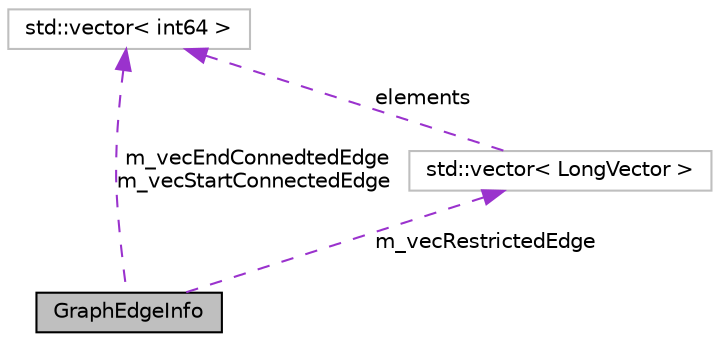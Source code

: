 digraph "GraphEdgeInfo"
{
  edge [fontname="Helvetica",fontsize="10",labelfontname="Helvetica",labelfontsize="10"];
  node [fontname="Helvetica",fontsize="10",shape=record];
  Node1 [label="GraphEdgeInfo",height=0.2,width=0.4,color="black", fillcolor="grey75", style="filled", fontcolor="black"];
  Node2 -> Node1 [dir="back",color="darkorchid3",fontsize="10",style="dashed",label=" m_vecEndConnedtedEdge\nm_vecStartConnectedEdge" ,fontname="Helvetica"];
  Node2 [label="std::vector\< int64 \>",height=0.2,width=0.4,color="grey75", fillcolor="white", style="filled"];
  Node5 -> Node1 [dir="back",color="darkorchid3",fontsize="10",style="dashed",label=" m_vecRestrictedEdge" ,fontname="Helvetica"];
  Node5 [label="std::vector\< LongVector \>",height=0.2,width=0.4,color="grey75", fillcolor="white", style="filled"];
  Node2 -> Node5 [dir="back",color="darkorchid3",fontsize="10",style="dashed",label=" elements" ,fontname="Helvetica"];
}

